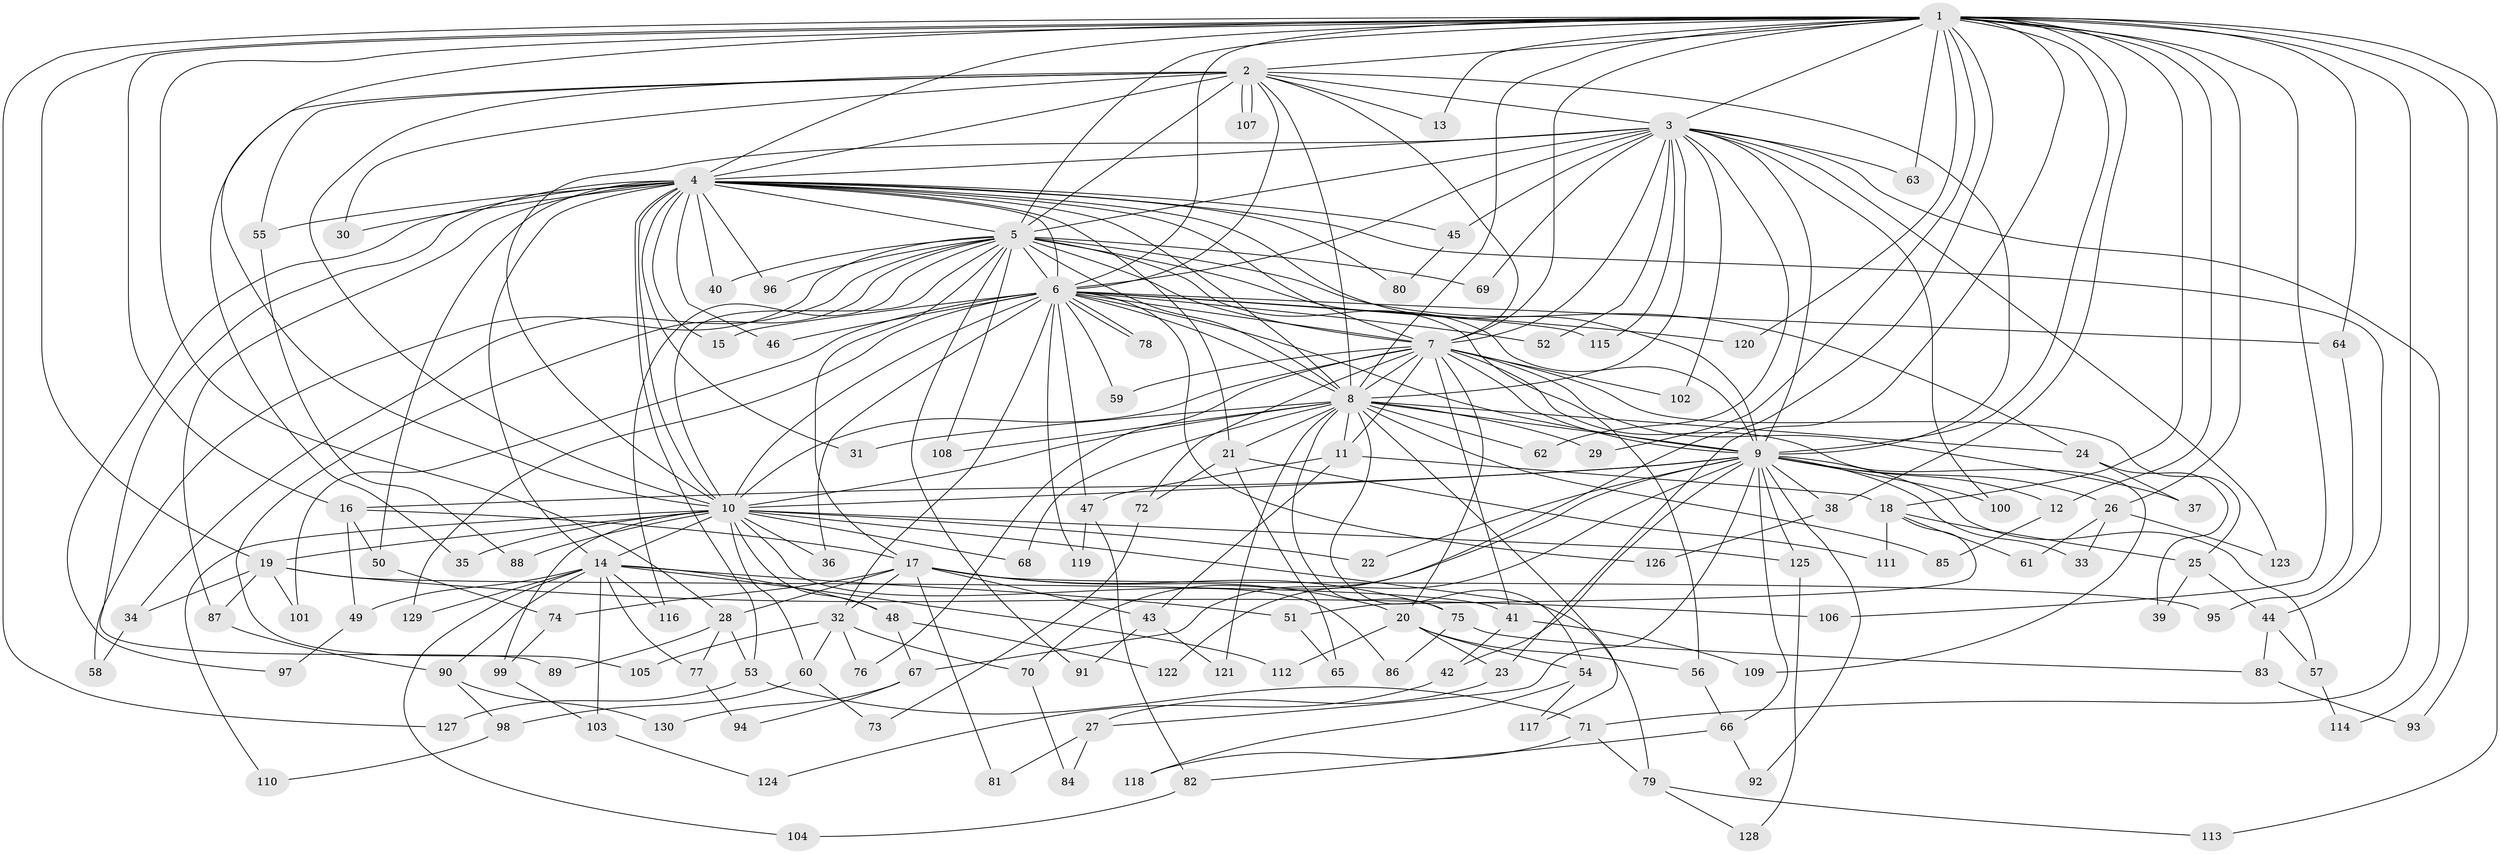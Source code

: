 // coarse degree distribution, {24: 0.010752688172043012, 13: 0.010752688172043012, 16: 0.010752688172043012, 22: 0.010752688172043012, 17: 0.010752688172043012, 23: 0.010752688172043012, 18: 0.021505376344086023, 20: 0.010752688172043012, 21: 0.010752688172043012, 6: 0.053763440860215055, 2: 0.4731182795698925, 15: 0.010752688172043012, 11: 0.010752688172043012, 8: 0.010752688172043012, 7: 0.021505376344086023, 5: 0.03225806451612903, 3: 0.16129032258064516, 4: 0.0967741935483871, 1: 0.021505376344086023}
// Generated by graph-tools (version 1.1) at 2025/49/03/04/25 22:49:50]
// undirected, 130 vertices, 285 edges
graph export_dot {
  node [color=gray90,style=filled];
  1;
  2;
  3;
  4;
  5;
  6;
  7;
  8;
  9;
  10;
  11;
  12;
  13;
  14;
  15;
  16;
  17;
  18;
  19;
  20;
  21;
  22;
  23;
  24;
  25;
  26;
  27;
  28;
  29;
  30;
  31;
  32;
  33;
  34;
  35;
  36;
  37;
  38;
  39;
  40;
  41;
  42;
  43;
  44;
  45;
  46;
  47;
  48;
  49;
  50;
  51;
  52;
  53;
  54;
  55;
  56;
  57;
  58;
  59;
  60;
  61;
  62;
  63;
  64;
  65;
  66;
  67;
  68;
  69;
  70;
  71;
  72;
  73;
  74;
  75;
  76;
  77;
  78;
  79;
  80;
  81;
  82;
  83;
  84;
  85;
  86;
  87;
  88;
  89;
  90;
  91;
  92;
  93;
  94;
  95;
  96;
  97;
  98;
  99;
  100;
  101;
  102;
  103;
  104;
  105;
  106;
  107;
  108;
  109;
  110;
  111;
  112;
  113;
  114;
  115;
  116;
  117;
  118;
  119;
  120;
  121;
  122;
  123;
  124;
  125;
  126;
  127;
  128;
  129;
  130;
  1 -- 2;
  1 -- 3;
  1 -- 4;
  1 -- 5;
  1 -- 6;
  1 -- 7;
  1 -- 8;
  1 -- 9;
  1 -- 10;
  1 -- 12;
  1 -- 13;
  1 -- 16;
  1 -- 18;
  1 -- 19;
  1 -- 23;
  1 -- 26;
  1 -- 28;
  1 -- 29;
  1 -- 38;
  1 -- 63;
  1 -- 64;
  1 -- 70;
  1 -- 71;
  1 -- 93;
  1 -- 106;
  1 -- 113;
  1 -- 120;
  1 -- 127;
  2 -- 3;
  2 -- 4;
  2 -- 5;
  2 -- 6;
  2 -- 7;
  2 -- 8;
  2 -- 9;
  2 -- 10;
  2 -- 13;
  2 -- 30;
  2 -- 35;
  2 -- 55;
  2 -- 107;
  2 -- 107;
  3 -- 4;
  3 -- 5;
  3 -- 6;
  3 -- 7;
  3 -- 8;
  3 -- 9;
  3 -- 10;
  3 -- 45;
  3 -- 52;
  3 -- 62;
  3 -- 63;
  3 -- 69;
  3 -- 100;
  3 -- 102;
  3 -- 114;
  3 -- 115;
  3 -- 123;
  4 -- 5;
  4 -- 6;
  4 -- 7;
  4 -- 8;
  4 -- 9;
  4 -- 10;
  4 -- 14;
  4 -- 15;
  4 -- 21;
  4 -- 30;
  4 -- 31;
  4 -- 40;
  4 -- 44;
  4 -- 45;
  4 -- 46;
  4 -- 50;
  4 -- 53;
  4 -- 55;
  4 -- 80;
  4 -- 87;
  4 -- 89;
  4 -- 96;
  4 -- 97;
  5 -- 6;
  5 -- 7;
  5 -- 8;
  5 -- 9;
  5 -- 10;
  5 -- 17;
  5 -- 24;
  5 -- 34;
  5 -- 40;
  5 -- 56;
  5 -- 58;
  5 -- 69;
  5 -- 91;
  5 -- 96;
  5 -- 105;
  5 -- 108;
  5 -- 116;
  6 -- 7;
  6 -- 8;
  6 -- 9;
  6 -- 10;
  6 -- 15;
  6 -- 32;
  6 -- 36;
  6 -- 46;
  6 -- 47;
  6 -- 52;
  6 -- 59;
  6 -- 64;
  6 -- 78;
  6 -- 78;
  6 -- 101;
  6 -- 115;
  6 -- 119;
  6 -- 120;
  6 -- 126;
  6 -- 129;
  7 -- 8;
  7 -- 9;
  7 -- 10;
  7 -- 11;
  7 -- 20;
  7 -- 25;
  7 -- 37;
  7 -- 41;
  7 -- 59;
  7 -- 72;
  7 -- 76;
  7 -- 102;
  7 -- 109;
  8 -- 9;
  8 -- 10;
  8 -- 11;
  8 -- 21;
  8 -- 24;
  8 -- 29;
  8 -- 31;
  8 -- 54;
  8 -- 62;
  8 -- 68;
  8 -- 75;
  8 -- 85;
  8 -- 108;
  8 -- 117;
  8 -- 121;
  9 -- 10;
  9 -- 12;
  9 -- 16;
  9 -- 22;
  9 -- 26;
  9 -- 27;
  9 -- 33;
  9 -- 38;
  9 -- 42;
  9 -- 57;
  9 -- 66;
  9 -- 67;
  9 -- 92;
  9 -- 100;
  9 -- 122;
  9 -- 125;
  10 -- 14;
  10 -- 19;
  10 -- 22;
  10 -- 35;
  10 -- 36;
  10 -- 48;
  10 -- 60;
  10 -- 68;
  10 -- 79;
  10 -- 86;
  10 -- 88;
  10 -- 99;
  10 -- 110;
  10 -- 125;
  11 -- 18;
  11 -- 43;
  11 -- 47;
  12 -- 85;
  14 -- 48;
  14 -- 49;
  14 -- 51;
  14 -- 77;
  14 -- 90;
  14 -- 103;
  14 -- 104;
  14 -- 112;
  14 -- 116;
  14 -- 129;
  16 -- 17;
  16 -- 49;
  16 -- 50;
  17 -- 20;
  17 -- 28;
  17 -- 32;
  17 -- 43;
  17 -- 74;
  17 -- 75;
  17 -- 81;
  17 -- 95;
  18 -- 25;
  18 -- 51;
  18 -- 61;
  18 -- 111;
  19 -- 34;
  19 -- 41;
  19 -- 87;
  19 -- 101;
  19 -- 106;
  20 -- 23;
  20 -- 54;
  20 -- 56;
  20 -- 112;
  21 -- 65;
  21 -- 72;
  21 -- 111;
  23 -- 27;
  24 -- 37;
  24 -- 39;
  25 -- 39;
  25 -- 44;
  26 -- 33;
  26 -- 61;
  26 -- 123;
  27 -- 81;
  27 -- 84;
  28 -- 53;
  28 -- 77;
  28 -- 89;
  32 -- 60;
  32 -- 70;
  32 -- 76;
  32 -- 105;
  34 -- 58;
  38 -- 126;
  41 -- 42;
  41 -- 109;
  42 -- 124;
  43 -- 91;
  43 -- 121;
  44 -- 57;
  44 -- 83;
  45 -- 80;
  47 -- 82;
  47 -- 119;
  48 -- 67;
  48 -- 122;
  49 -- 97;
  50 -- 74;
  51 -- 65;
  53 -- 71;
  53 -- 127;
  54 -- 117;
  54 -- 118;
  55 -- 88;
  56 -- 66;
  57 -- 114;
  60 -- 73;
  60 -- 98;
  64 -- 95;
  66 -- 82;
  66 -- 92;
  67 -- 94;
  67 -- 130;
  70 -- 84;
  71 -- 79;
  71 -- 118;
  72 -- 73;
  74 -- 99;
  75 -- 83;
  75 -- 86;
  77 -- 94;
  79 -- 113;
  79 -- 128;
  82 -- 104;
  83 -- 93;
  87 -- 90;
  90 -- 98;
  90 -- 130;
  98 -- 110;
  99 -- 103;
  103 -- 124;
  125 -- 128;
}
